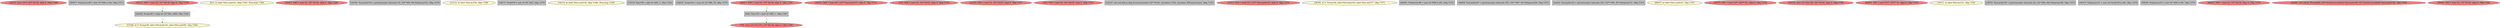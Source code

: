 
digraph G {


node7027 [fillcolor=lightcoral,label="[34/35]  store i32 0, i32* %i142, align 4, !dbg !1566",shape=ellipse,style=filled ]
node7034 [fillcolor=grey,label="[46/47]  %idxprom148 = zext i32 %90 to i64, !dbg !1572",shape=rectangle,style=filled ]
node7025 [fillcolor=lightcoral,label="[30/31]  %85 = load i32, i32* %j138, align 4, !dbg !1559",shape=ellipse,style=filled ]
node7012 [fillcolor=lemonchiffon,label="[0/1]  br label %for.cond143, !dbg !1583, !llvm.loop !1584",shape=ellipse,style=filled ]
node7021 [fillcolor=lightcoral,label="[20/21]  %86 = load i32, i32* %i142, align 4, !dbg !1568",shape=ellipse,style=filled ]
node7020 [fillcolor=grey,label="[18/19]  %arrayidx154 = getelementptr inbounds i32, i32* %93, i64 %idxprom153, !dbg !1576",shape=rectangle,style=filled ]
node7017 [fillcolor=lemonchiffon,label="[12/13]  br label %for.inc158, !dbg !1586",shape=ellipse,style=filled ]
node7019 [fillcolor=grey,label="[16/17]  %sub150 = sub i32 99, %92, !dbg !1578",shape=rectangle,style=filled ]
node7018 [fillcolor=lemonchiffon,label="[14/15]  br label %for.cond139, !dbg !1588, !llvm.loop !1589",shape=ellipse,style=filled ]
node7048 [fillcolor=grey,label="[72/73]  %inc156 = add i32 %95, 1, !dbg !1582",shape=rectangle,style=filled ]
node7023 [fillcolor=grey,label="[24/25]  %cmp144 = icmp ult i32 %86, 50, !dbg !1570",shape=rectangle,style=filled ]
node7015 [fillcolor=grey,label="[6/9]  %inc159 = add i32 %96, 1, !dbg !1587",shape=rectangle,style=filled ]
node7036 [fillcolor=lightcoral,label="[50/51]  %89 = load i32*, i32** %arrayidx147, align 8, !dbg !1572",shape=ellipse,style=filled ]
node7013 [fillcolor=lightcoral,label="[2/3]  %88 = load i32, i32* %i142, align 4, !dbg !1574",shape=ellipse,style=filled ]
node7022 [fillcolor=lightcoral,label="[22/23]  %92 = load i32, i32* %i142, align 4, !dbg !1577",shape=ellipse,style=filled ]
node7014 [fillcolor=lightcoral,label="[4/5]  %90 = load i32, i32* %j138, align 4, !dbg !1575",shape=ellipse,style=filled ]
node7026 [fillcolor=grey,label="[32/33]  call void @llvm.dbg.declare(metadata i32* %i142, metadata !1720, metadata !DIExpression()), !dbg !1723",shape=rectangle,style=filled ]
node7024 [fillcolor=grey,label="[26/29]  %cmp140 = icmp ult i32 %85, 3000, !dbg !1561",shape=rectangle,style=filled ]
node7016 [fillcolor=lightcoral,label="[10/11]  %93 = load i32*, i32** %arrayidx152, align 8, !dbg !1576",shape=ellipse,style=filled ]
node7030 [fillcolor=lemonchiffon,label="[38/39]  br i1 %cmp144, label %for.body145, label %for.end157, !dbg !1571",shape=ellipse,style=filled ]
node7033 [fillcolor=grey,label="[44/45]  %idxprom146 = zext i32 %88 to i64, !dbg !1572",shape=rectangle,style=filled ]
node7029 [fillcolor=lemonchiffon,label="[27/28]  br i1 %cmp140, label %for.body141, label %for.end160, !dbg !1562",shape=ellipse,style=filled ]
node7031 [fillcolor=lightcoral,label="[40/41]  %96 = load i32, i32* %j138, align 4, !dbg !1587",shape=ellipse,style=filled ]
node7035 [fillcolor=grey,label="[48/49]  %arrayidx147 = getelementptr inbounds i32*, i32** %87, i64 %idxprom146, !dbg !1572",shape=rectangle,style=filled ]
node7032 [fillcolor=grey,label="[42/43]  %arrayidx152 = getelementptr inbounds i32*, i32** %91, i64 %idxprom151, !dbg !1576",shape=rectangle,style=filled ]
node7044 [fillcolor=lemonchiffon,label="[66/67]  br label %for.cond143, !dbg !1567",shape=ellipse,style=filled ]
node7028 [fillcolor=lightcoral,label="[36/37]  %91 = load i32**, i32*** %c, align 8, !dbg !1576",shape=ellipse,style=filled ]
node7037 [fillcolor=lightcoral,label="[52/53]  store i32 %inc156, i32* %i142, align 4, !dbg !1582",shape=ellipse,style=filled ]
node7043 [fillcolor=lightcoral,label="[64/65]  %87 = load i32**, i32*** %c, align 8, !dbg !1572",shape=ellipse,style=filled ]
node7046 [fillcolor=lemonchiffon,label="[70/71]  br label %for.inc155, !dbg !1581",shape=ellipse,style=filled ]
node7038 [fillcolor=grey,label="[54/55]  %arrayidx149 = getelementptr inbounds i32, i32* %89, i64 %idxprom148, !dbg !1572",shape=rectangle,style=filled ]
node7039 [fillcolor=grey,label="[56/57]  %idxprom151 = zext i32 %sub150 to i64, !dbg !1576",shape=rectangle,style=filled ]
node7040 [fillcolor=grey,label="[58/59]  %idxprom153 = zext i32 %94 to i64, !dbg !1576",shape=rectangle,style=filled ]
node7041 [fillcolor=lightcoral,label="[60/61]  %94 = load i32, i32* %j138, align 4, !dbg !1579",shape=ellipse,style=filled ]
node7042 [fillcolor=lightcoral,label="[62/63]  call void @_Z4swapRjS_(i32* dereferenceable(4) %arrayidx149, i32* dereferenceable(4) %arrayidx154), !dbg !1580",shape=ellipse,style=filled ]
node7045 [fillcolor=lightcoral,label="[68/69]  %95 = load i32, i32* %i142, align 4, !dbg !1582",shape=ellipse,style=filled ]
node7047 [fillcolor=lightcoral,label="[7/8]  store i32 %inc159, i32* %j138, align 4, !dbg !1587",shape=ellipse,style=filled ]

node7024->node7029 [style=dotted,color=forestgreen,label="T",fontcolor=forestgreen ]
node7031->node7015 [style=dotted,color=forestgreen,label="T",fontcolor=forestgreen ]
node7015->node7047 [style=dotted,color=forestgreen,label="T",fontcolor=forestgreen ]
node7025->node7024 [style=dotted,color=forestgreen,label="T",fontcolor=forestgreen ]


}
